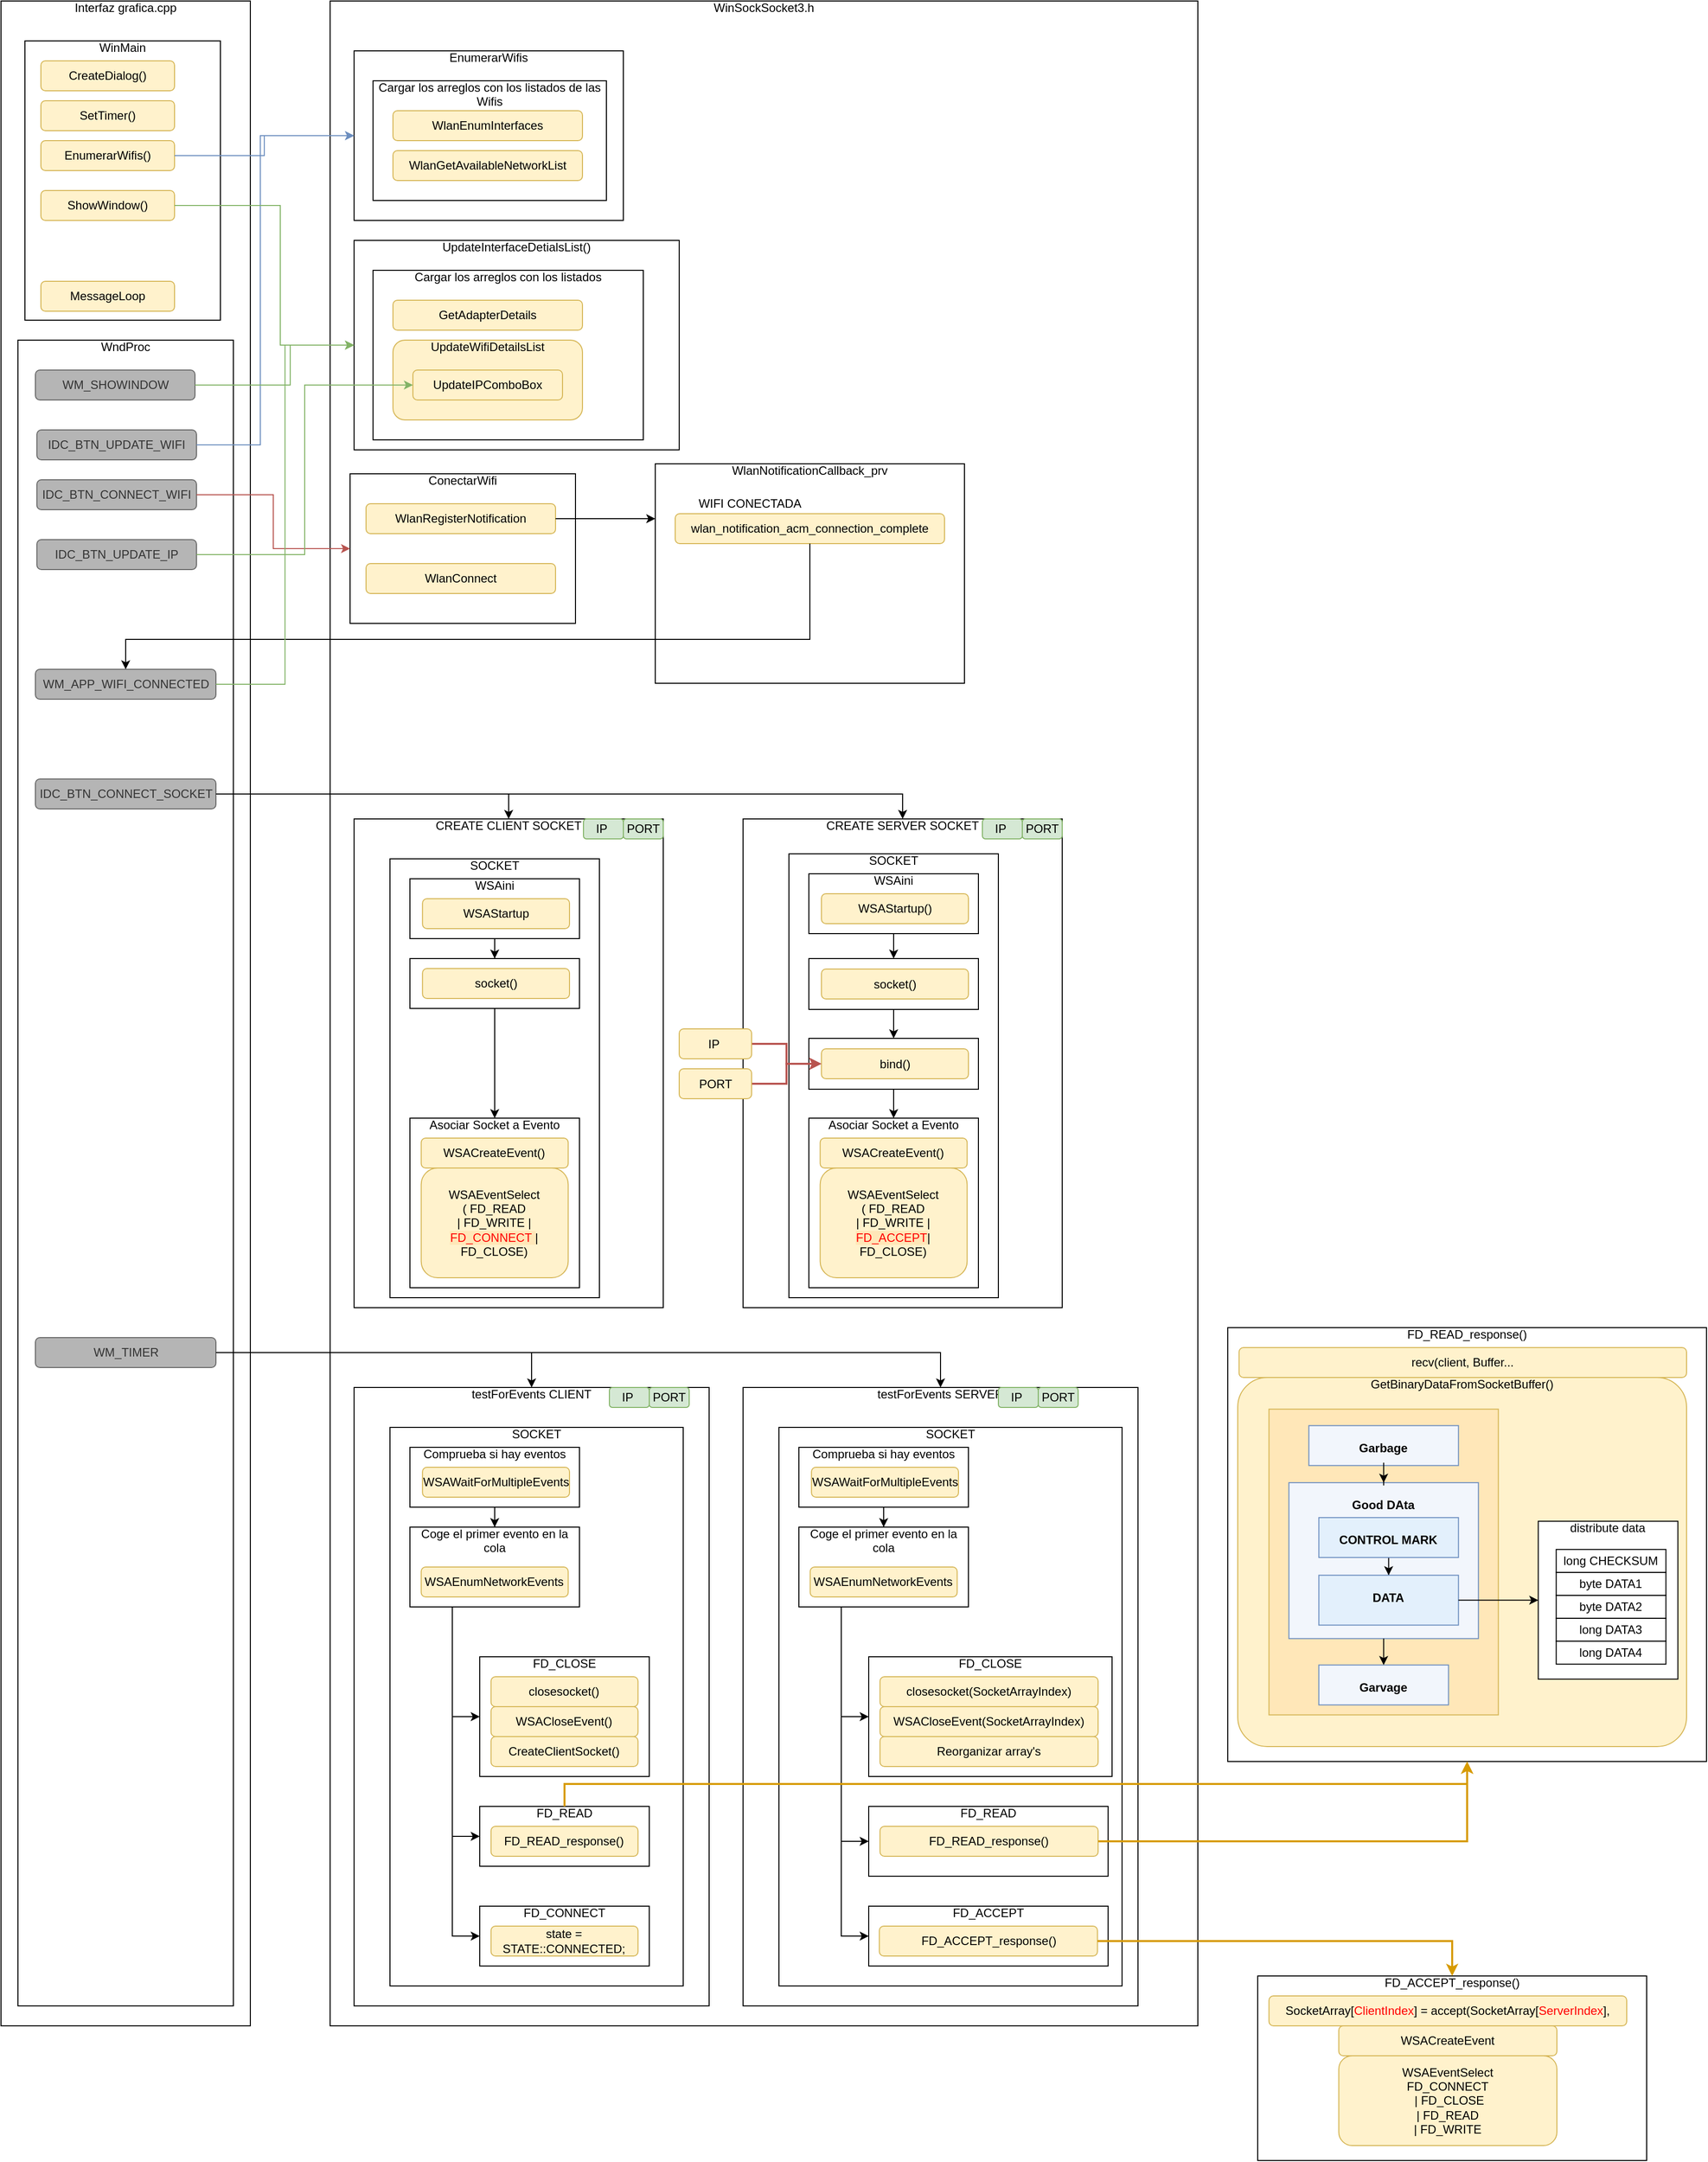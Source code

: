 <mxfile version="13.3.5" type="device"><diagram id="MG1BJSyefCsI2HVR9raL" name="Página-1"><mxGraphModel dx="1303" dy="1941" grid="1" gridSize="10" guides="1" tooltips="1" connect="1" arrows="1" fold="1" page="1" pageScale="1" pageWidth="827" pageHeight="1169" math="0" shadow="0"><root><mxCell id="0"/><mxCell id="1" parent="0"/><mxCell id="RAjkXcr_2hQ-1n9_QUfT-1" value="Interfaz grafica.cpp" style="rounded=0;whiteSpace=wrap;html=1;overflow=fill;container=1;recursiveResize=0;" parent="1" vertex="1"><mxGeometry x="120" y="-880" width="250" height="2030" as="geometry"/></mxCell><mxCell id="74osAGW9F6dDTJ4l0vwK-1" value="WinMain" style="rounded=0;whiteSpace=wrap;html=1;overflow=fill;container=1;recursiveResize=0;" parent="RAjkXcr_2hQ-1n9_QUfT-1" vertex="1"><mxGeometry x="24" y="40" width="196" height="280" as="geometry"/></mxCell><mxCell id="HyTqT5mU5ewTlN3Gk4wq-1" value="CreateDialog()" style="rounded=1;whiteSpace=wrap;html=1;fillColor=#fff2cc;strokeColor=#d6b656;" vertex="1" parent="74osAGW9F6dDTJ4l0vwK-1"><mxGeometry x="16" y="20" width="134" height="30" as="geometry"/></mxCell><mxCell id="HyTqT5mU5ewTlN3Gk4wq-2" value="SetTimer()" style="rounded=1;whiteSpace=wrap;html=1;fillColor=#fff2cc;strokeColor=#d6b656;" vertex="1" parent="74osAGW9F6dDTJ4l0vwK-1"><mxGeometry x="16" y="60" width="134" height="30" as="geometry"/></mxCell><mxCell id="HyTqT5mU5ewTlN3Gk4wq-3" value="EnumerarWifis()" style="rounded=1;whiteSpace=wrap;html=1;fillColor=#fff2cc;strokeColor=#d6b656;" vertex="1" parent="74osAGW9F6dDTJ4l0vwK-1"><mxGeometry x="16" y="100" width="134" height="30" as="geometry"/></mxCell><mxCell id="HyTqT5mU5ewTlN3Gk4wq-12" value="ShowWindow()" style="rounded=1;whiteSpace=wrap;html=1;fillColor=#fff2cc;strokeColor=#d6b656;" vertex="1" parent="74osAGW9F6dDTJ4l0vwK-1"><mxGeometry x="16" y="150" width="134" height="30" as="geometry"/></mxCell><mxCell id="HyTqT5mU5ewTlN3Gk4wq-5" value="MessageLoop" style="rounded=1;whiteSpace=wrap;html=1;fillColor=#fff2cc;strokeColor=#d6b656;" vertex="1" parent="74osAGW9F6dDTJ4l0vwK-1"><mxGeometry x="16" y="241" width="134" height="30" as="geometry"/></mxCell><mxCell id="74osAGW9F6dDTJ4l0vwK-2" value="WndProc" style="rounded=0;whiteSpace=wrap;html=1;overflow=fill;container=1;recursiveResize=0;" parent="RAjkXcr_2hQ-1n9_QUfT-1" vertex="1"><mxGeometry x="17" y="340" width="216" height="1670" as="geometry"/></mxCell><mxCell id="74osAGW9F6dDTJ4l0vwK-6" value="IDC_BTN_UPDATE_WIFI" style="rounded=1;whiteSpace=wrap;html=1;fillColor=#B5B5B5;strokeColor=#666666;fontColor=#333333;" parent="74osAGW9F6dDTJ4l0vwK-2" vertex="1"><mxGeometry x="19" y="90" width="160" height="30" as="geometry"/></mxCell><mxCell id="HyTqT5mU5ewTlN3Gk4wq-19" value="WM_SHOWINDOW" style="rounded=1;whiteSpace=wrap;html=1;fillColor=#B5B5B5;strokeColor=#666666;fontColor=#333333;" vertex="1" parent="74osAGW9F6dDTJ4l0vwK-2"><mxGeometry x="17.5" y="30" width="160" height="30" as="geometry"/></mxCell><mxCell id="74osAGW9F6dDTJ4l0vwK-8" value="IDC_BTN_CONNECT_WIFI" style="rounded=1;whiteSpace=wrap;html=1;fillColor=#B5B5B5;strokeColor=#666666;fontColor=#333333;" parent="74osAGW9F6dDTJ4l0vwK-2" vertex="1"><mxGeometry x="19" y="140" width="160" height="30" as="geometry"/></mxCell><mxCell id="HyTqT5mU5ewTlN3Gk4wq-23" value="IDC_BTN_UPDATE_IP" style="rounded=1;whiteSpace=wrap;html=1;fillColor=#B5B5B5;strokeColor=#666666;fontColor=#333333;" vertex="1" parent="74osAGW9F6dDTJ4l0vwK-2"><mxGeometry x="19" y="200" width="160" height="30" as="geometry"/></mxCell><mxCell id="HyTqT5mU5ewTlN3Gk4wq-8" value="WM_APP_WIFI_CONNECTED" style="rounded=1;whiteSpace=wrap;html=1;fillColor=#B5B5B5;strokeColor=#666666;fontColor=#333333;" vertex="1" parent="74osAGW9F6dDTJ4l0vwK-2"><mxGeometry x="17.5" y="330" width="181" height="30" as="geometry"/></mxCell><mxCell id="HyTqT5mU5ewTlN3Gk4wq-26" value="IDC_BTN_CONNECT_SOCKET" style="rounded=1;whiteSpace=wrap;html=1;fillColor=#B5B5B5;strokeColor=#666666;fontColor=#333333;" vertex="1" parent="74osAGW9F6dDTJ4l0vwK-2"><mxGeometry x="17.5" y="440" width="181" height="30" as="geometry"/></mxCell><mxCell id="HyTqT5mU5ewTlN3Gk4wq-67" value="WM_TIMER" style="rounded=1;whiteSpace=wrap;html=1;fillColor=#B5B5B5;strokeColor=#666666;fontColor=#333333;" vertex="1" parent="74osAGW9F6dDTJ4l0vwK-2"><mxGeometry x="17.5" y="1000" width="181" height="30" as="geometry"/></mxCell><mxCell id="74osAGW9F6dDTJ4l0vwK-3" value="WinSockSocket3.h" style="rounded=0;whiteSpace=wrap;html=1;overflow=fill;container=1;recursiveResize=0;" parent="1" vertex="1"><mxGeometry x="450" y="-880" width="870" height="2030" as="geometry"/></mxCell><mxCell id="74osAGW9F6dDTJ4l0vwK-4" value="EnumerarWifis" style="rounded=0;whiteSpace=wrap;html=1;overflow=fill;container=1;recursiveResize=0;" parent="74osAGW9F6dDTJ4l0vwK-3" vertex="1"><mxGeometry x="24" y="50" width="270" height="170" as="geometry"/></mxCell><mxCell id="74osAGW9F6dDTJ4l0vwK-10" value="Cargar los arreglos con los listados de las Wifis" style="rounded=0;whiteSpace=wrap;html=1;overflow=fill;container=1;recursiveResize=0;" parent="74osAGW9F6dDTJ4l0vwK-4" vertex="1"><mxGeometry x="19" y="30" width="234" height="120" as="geometry"/></mxCell><mxCell id="74osAGW9F6dDTJ4l0vwK-11" value="WlanEnumInterfaces" style="rounded=1;whiteSpace=wrap;html=1;fillColor=#fff2cc;strokeColor=#d6b656;" parent="74osAGW9F6dDTJ4l0vwK-10" vertex="1"><mxGeometry x="20" y="30" width="190" height="30" as="geometry"/></mxCell><mxCell id="74osAGW9F6dDTJ4l0vwK-12" value="WlanGetAvailableNetworkList" style="rounded=1;whiteSpace=wrap;html=1;fillColor=#fff2cc;strokeColor=#d6b656;" parent="74osAGW9F6dDTJ4l0vwK-10" vertex="1"><mxGeometry x="20" y="70" width="190" height="30" as="geometry"/></mxCell><mxCell id="HyTqT5mU5ewTlN3Gk4wq-13" value="UpdateInterfaceDetialsList()" style="rounded=0;whiteSpace=wrap;html=1;overflow=fill;container=1;recursiveResize=0;" vertex="1" parent="74osAGW9F6dDTJ4l0vwK-3"><mxGeometry x="24" y="240" width="326" height="210" as="geometry"/></mxCell><mxCell id="HyTqT5mU5ewTlN3Gk4wq-14" value="Cargar los arreglos con los listados" style="rounded=0;whiteSpace=wrap;html=1;overflow=fill;container=1;recursiveResize=0;" vertex="1" parent="HyTqT5mU5ewTlN3Gk4wq-13"><mxGeometry x="19" y="30" width="271" height="170" as="geometry"/></mxCell><mxCell id="HyTqT5mU5ewTlN3Gk4wq-15" value="GetAdapterDetails" style="rounded=1;whiteSpace=wrap;html=1;fillColor=#fff2cc;strokeColor=#d6b656;" vertex="1" parent="HyTqT5mU5ewTlN3Gk4wq-14"><mxGeometry x="20" y="30" width="190" height="30" as="geometry"/></mxCell><mxCell id="HyTqT5mU5ewTlN3Gk4wq-16" value="UpdateWifiDetailsList" style="rounded=1;whiteSpace=wrap;html=1;fillColor=#fff2cc;strokeColor=#d6b656;overflow=fill;container=1;recursiveResize=0;" vertex="1" parent="HyTqT5mU5ewTlN3Gk4wq-14"><mxGeometry x="20" y="70" width="190" height="80" as="geometry"/></mxCell><mxCell id="HyTqT5mU5ewTlN3Gk4wq-21" value="UpdateIPComboBox" style="rounded=1;whiteSpace=wrap;html=1;fillColor=#fff2cc;strokeColor=#d6b656;" vertex="1" parent="HyTqT5mU5ewTlN3Gk4wq-16"><mxGeometry x="20" y="30" width="150" height="30" as="geometry"/></mxCell><mxCell id="74osAGW9F6dDTJ4l0vwK-5" value="ConectarWifi" style="rounded=0;whiteSpace=wrap;html=1;overflow=fill;container=1;recursiveResize=0;" parent="74osAGW9F6dDTJ4l0vwK-3" vertex="1"><mxGeometry x="20" y="474" width="226" height="150" as="geometry"/></mxCell><mxCell id="74osAGW9F6dDTJ4l0vwK-14" value="WlanRegisterNotification" style="rounded=1;whiteSpace=wrap;html=1;fillColor=#fff2cc;strokeColor=#d6b656;" parent="74osAGW9F6dDTJ4l0vwK-5" vertex="1"><mxGeometry x="16" y="30" width="190" height="30" as="geometry"/></mxCell><mxCell id="74osAGW9F6dDTJ4l0vwK-15" value="WlanConnect" style="rounded=1;whiteSpace=wrap;html=1;fillColor=#fff2cc;strokeColor=#d6b656;" parent="74osAGW9F6dDTJ4l0vwK-5" vertex="1"><mxGeometry x="16" y="90" width="190" height="30" as="geometry"/></mxCell><mxCell id="74osAGW9F6dDTJ4l0vwK-16" value="WlanNotificationCallback_prv" style="rounded=0;whiteSpace=wrap;html=1;overflow=fill;container=1;recursiveResize=0;" parent="74osAGW9F6dDTJ4l0vwK-3" vertex="1"><mxGeometry x="326" y="464" width="310" height="220" as="geometry"/></mxCell><mxCell id="74osAGW9F6dDTJ4l0vwK-17" value="wlan_notification_acm_connection_complete" style="rounded=1;whiteSpace=wrap;html=1;fillColor=#fff2cc;strokeColor=#d6b656;" parent="74osAGW9F6dDTJ4l0vwK-16" vertex="1"><mxGeometry x="20" y="50" width="270" height="30" as="geometry"/></mxCell><mxCell id="74osAGW9F6dDTJ4l0vwK-21" value="WIFI CONECTADA" style="text;html=1;strokeColor=none;fillColor=none;align=center;verticalAlign=middle;whiteSpace=wrap;rounded=0;" parent="74osAGW9F6dDTJ4l0vwK-16" vertex="1"><mxGeometry x="20" y="30" width="150" height="20" as="geometry"/></mxCell><mxCell id="HyTqT5mU5ewTlN3Gk4wq-27" value="CREATE CLIENT SOCKET" style="rounded=0;whiteSpace=wrap;html=1;overflow=fill;container=1;recursiveResize=0;" vertex="1" parent="74osAGW9F6dDTJ4l0vwK-3"><mxGeometry x="24" y="820" width="310" height="490" as="geometry"/></mxCell><mxCell id="HyTqT5mU5ewTlN3Gk4wq-35" value="IP&amp;nbsp;" style="rounded=1;whiteSpace=wrap;html=1;overflow=visible;container=1;fillColor=#d5e8d4;strokeColor=#82b366;recursiveResize=0;collapsible=0;" vertex="1" parent="HyTqT5mU5ewTlN3Gk4wq-27"><mxGeometry x="230" width="40" height="20" as="geometry"/></mxCell><mxCell id="HyTqT5mU5ewTlN3Gk4wq-36" value="PORT" style="rounded=1;whiteSpace=wrap;html=1;overflow=visible;container=1;fillColor=#d5e8d4;strokeColor=#82b366;recursiveResize=0;collapsible=0;" vertex="1" parent="HyTqT5mU5ewTlN3Gk4wq-27"><mxGeometry x="270" width="40" height="20" as="geometry"/></mxCell><mxCell id="74osAGW9F6dDTJ4l0vwK-22" value="SOCKET" style="rounded=0;whiteSpace=wrap;html=1;overflow=fill;container=1;recursiveResize=0;" parent="HyTqT5mU5ewTlN3Gk4wq-27" vertex="1"><mxGeometry x="36" y="40" width="210" height="440" as="geometry"/></mxCell><mxCell id="wI2_Be6yrRWxgYc0sGZv-7" value="" style="edgeStyle=orthogonalEdgeStyle;rounded=0;orthogonalLoop=1;jettySize=auto;html=1;" parent="74osAGW9F6dDTJ4l0vwK-22" source="wI2_Be6yrRWxgYc0sGZv-1" target="wI2_Be6yrRWxgYc0sGZv-10" edge="1"><mxGeometry relative="1" as="geometry"><mxPoint x="105.059" y="100" as="targetPoint"/></mxGeometry></mxCell><mxCell id="wI2_Be6yrRWxgYc0sGZv-1" value="WSAini" style="rounded=0;whiteSpace=wrap;html=1;overflow=fill;container=1;recursiveResize=0;collapsible=0;" parent="74osAGW9F6dDTJ4l0vwK-22" vertex="1"><mxGeometry x="20" y="20" width="170" height="60" as="geometry"/></mxCell><mxCell id="wI2_Be6yrRWxgYc0sGZv-2" value="WSAStartup" style="rounded=1;whiteSpace=wrap;html=1;overflow=visible;container=1;fillColor=#fff2cc;strokeColor=#d6b656;recursiveResize=0;collapsible=0;" parent="wI2_Be6yrRWxgYc0sGZv-1" vertex="1"><mxGeometry x="12.61" y="20" width="147.39" height="30" as="geometry"/></mxCell><mxCell id="HyTqT5mU5ewTlN3Gk4wq-45" value="" style="edgeStyle=orthogonalEdgeStyle;rounded=0;orthogonalLoop=1;jettySize=auto;html=1;" edge="1" parent="74osAGW9F6dDTJ4l0vwK-22" source="wI2_Be6yrRWxgYc0sGZv-10" target="HyTqT5mU5ewTlN3Gk4wq-43"><mxGeometry relative="1" as="geometry"/></mxCell><mxCell id="wI2_Be6yrRWxgYc0sGZv-10" value="" style="rounded=0;whiteSpace=wrap;html=1;overflow=fill;container=1;recursiveResize=0;collapsible=0;" parent="74osAGW9F6dDTJ4l0vwK-22" vertex="1"><mxGeometry x="20" y="100" width="170" height="50" as="geometry"/></mxCell><mxCell id="wI2_Be6yrRWxgYc0sGZv-11" value="socket()" style="rounded=1;whiteSpace=wrap;html=1;overflow=visible;container=1;fillColor=#fff2cc;strokeColor=#d6b656;recursiveResize=0;collapsible=0;" parent="wI2_Be6yrRWxgYc0sGZv-10" vertex="1"><mxGeometry x="12.61" y="10" width="147.39" height="30" as="geometry"/></mxCell><mxCell id="HyTqT5mU5ewTlN3Gk4wq-43" value="Asociar Socket a Evento" style="rounded=0;whiteSpace=wrap;html=1;overflow=fill;container=1;recursiveResize=0;" vertex="1" parent="74osAGW9F6dDTJ4l0vwK-22"><mxGeometry x="20" y="260" width="170" height="170" as="geometry"/></mxCell><mxCell id="HyTqT5mU5ewTlN3Gk4wq-44" value="WSACreateEvent()" style="rounded=1;whiteSpace=wrap;html=1;overflow=visible;container=1;fillColor=#fff2cc;strokeColor=#d6b656;recursiveResize=0;" vertex="1" parent="HyTqT5mU5ewTlN3Gk4wq-43"><mxGeometry x="11.31" y="20" width="147.39" height="30" as="geometry"/></mxCell><mxCell id="HyTqT5mU5ewTlN3Gk4wq-46" value="WSAEventSelect (&amp;nbsp;FD_READ &lt;br&gt;| FD_WRITE | &lt;span style=&quot;background-color: rgb(255 , 231 , 184)&quot;&gt;&lt;font color=&quot;#ff0000&quot;&gt;FD_CONNECT &lt;/font&gt;&lt;/span&gt;| FD_CLOSE)" style="rounded=1;whiteSpace=wrap;html=1;overflow=visible;container=1;fillColor=#fff2cc;strokeColor=#d6b656;recursiveResize=0;" vertex="1" parent="HyTqT5mU5ewTlN3Gk4wq-43"><mxGeometry x="11.31" y="50" width="147.39" height="110" as="geometry"/></mxCell><mxCell id="HyTqT5mU5ewTlN3Gk4wq-68" value="testForEvents CLIENT" style="rounded=0;whiteSpace=wrap;html=1;overflow=fill;container=1;recursiveResize=0;" vertex="1" parent="74osAGW9F6dDTJ4l0vwK-3"><mxGeometry x="24" y="1390" width="356" height="620" as="geometry"/></mxCell><mxCell id="HyTqT5mU5ewTlN3Gk4wq-69" value="IP&amp;nbsp;" style="rounded=1;whiteSpace=wrap;html=1;overflow=visible;container=1;fillColor=#d5e8d4;strokeColor=#82b366;recursiveResize=0;collapsible=0;" vertex="1" parent="HyTqT5mU5ewTlN3Gk4wq-68"><mxGeometry x="256" width="40" height="20" as="geometry"/></mxCell><mxCell id="HyTqT5mU5ewTlN3Gk4wq-70" value="PORT" style="rounded=1;whiteSpace=wrap;html=1;overflow=visible;container=1;fillColor=#d5e8d4;strokeColor=#82b366;recursiveResize=0;collapsible=0;" vertex="1" parent="HyTqT5mU5ewTlN3Gk4wq-68"><mxGeometry x="296" width="40" height="20" as="geometry"/></mxCell><mxCell id="HyTqT5mU5ewTlN3Gk4wq-71" value="SOCKET" style="rounded=0;whiteSpace=wrap;html=1;overflow=fill;container=1;recursiveResize=0;" vertex="1" parent="HyTqT5mU5ewTlN3Gk4wq-68"><mxGeometry x="36" y="40" width="294" height="560" as="geometry"/></mxCell><mxCell id="HyTqT5mU5ewTlN3Gk4wq-72" value="" style="edgeStyle=orthogonalEdgeStyle;rounded=0;orthogonalLoop=1;jettySize=auto;html=1;" edge="1" parent="HyTqT5mU5ewTlN3Gk4wq-71" source="HyTqT5mU5ewTlN3Gk4wq-73" target="HyTqT5mU5ewTlN3Gk4wq-76"><mxGeometry relative="1" as="geometry"><mxPoint x="105.059" y="100" as="targetPoint"/></mxGeometry></mxCell><mxCell id="HyTqT5mU5ewTlN3Gk4wq-73" value="Comprueba si hay eventos" style="rounded=0;whiteSpace=wrap;html=1;overflow=fill;container=1;recursiveResize=0;collapsible=0;" vertex="1" parent="HyTqT5mU5ewTlN3Gk4wq-71"><mxGeometry x="20" y="20" width="170" height="60" as="geometry"/></mxCell><mxCell id="HyTqT5mU5ewTlN3Gk4wq-74" value="WSAWaitForMultipleEvents" style="rounded=1;whiteSpace=wrap;html=1;overflow=visible;container=1;fillColor=#fff2cc;strokeColor=#d6b656;recursiveResize=0;collapsible=0;" vertex="1" parent="HyTqT5mU5ewTlN3Gk4wq-73"><mxGeometry x="12.61" y="20" width="147.39" height="30" as="geometry"/></mxCell><mxCell id="HyTqT5mU5ewTlN3Gk4wq-86" style="edgeStyle=orthogonalEdgeStyle;rounded=0;orthogonalLoop=1;jettySize=auto;html=1;entryX=0;entryY=0.5;entryDx=0;entryDy=0;strokeWidth=1;exitX=0.25;exitY=1;exitDx=0;exitDy=0;" edge="1" parent="HyTqT5mU5ewTlN3Gk4wq-71" source="HyTqT5mU5ewTlN3Gk4wq-76" target="HyTqT5mU5ewTlN3Gk4wq-82"><mxGeometry relative="1" as="geometry"/></mxCell><mxCell id="HyTqT5mU5ewTlN3Gk4wq-90" style="edgeStyle=orthogonalEdgeStyle;rounded=0;orthogonalLoop=1;jettySize=auto;html=1;entryX=0;entryY=0.5;entryDx=0;entryDy=0;strokeWidth=1;exitX=0.25;exitY=1;exitDx=0;exitDy=0;" edge="1" parent="HyTqT5mU5ewTlN3Gk4wq-71" source="HyTqT5mU5ewTlN3Gk4wq-76" target="HyTqT5mU5ewTlN3Gk4wq-88"><mxGeometry relative="1" as="geometry"/></mxCell><mxCell id="HyTqT5mU5ewTlN3Gk4wq-76" value="Coge el primer evento en la cola" style="rounded=0;whiteSpace=wrap;html=1;overflow=fill;container=1;recursiveResize=0;collapsible=0;" vertex="1" parent="HyTqT5mU5ewTlN3Gk4wq-71"><mxGeometry x="20" y="100" width="170" height="80" as="geometry"/></mxCell><mxCell id="HyTqT5mU5ewTlN3Gk4wq-77" value="WSAEnumNetworkEvents" style="rounded=1;whiteSpace=wrap;html=1;overflow=visible;container=1;fillColor=#fff2cc;strokeColor=#d6b656;recursiveResize=0;collapsible=0;" vertex="1" parent="HyTqT5mU5ewTlN3Gk4wq-76"><mxGeometry x="11.31" y="40" width="147.39" height="30" as="geometry"/></mxCell><mxCell id="HyTqT5mU5ewTlN3Gk4wq-82" value="FD_READ" style="rounded=0;whiteSpace=wrap;html=1;overflow=fill;container=1;recursiveResize=0;collapsible=0;" vertex="1" parent="HyTqT5mU5ewTlN3Gk4wq-71"><mxGeometry x="90" y="380" width="170" height="60" as="geometry"/></mxCell><mxCell id="HyTqT5mU5ewTlN3Gk4wq-83" value="FD_READ_response()" style="rounded=1;whiteSpace=wrap;html=1;overflow=visible;container=1;fillColor=#fff2cc;strokeColor=#d6b656;recursiveResize=0;collapsible=0;" vertex="1" parent="HyTqT5mU5ewTlN3Gk4wq-82"><mxGeometry x="11.31" y="20" width="147.39" height="30" as="geometry"/></mxCell><mxCell id="HyTqT5mU5ewTlN3Gk4wq-88" value="FD_CONNECT" style="rounded=0;whiteSpace=wrap;html=1;overflow=fill;container=1;recursiveResize=0;collapsible=0;" vertex="1" parent="HyTqT5mU5ewTlN3Gk4wq-71"><mxGeometry x="90" y="480" width="170" height="60" as="geometry"/></mxCell><mxCell id="HyTqT5mU5ewTlN3Gk4wq-89" value="state = STATE::CONNECTED;" style="rounded=1;whiteSpace=wrap;html=1;overflow=visible;container=1;fillColor=#fff2cc;strokeColor=#d6b656;recursiveResize=0;collapsible=0;" vertex="1" parent="HyTqT5mU5ewTlN3Gk4wq-88"><mxGeometry x="11.31" y="20" width="147.39" height="30" as="geometry"/></mxCell><mxCell id="HyTqT5mU5ewTlN3Gk4wq-78" value="FD_CLOSE" style="rounded=0;whiteSpace=wrap;html=1;overflow=fill;container=1;recursiveResize=0;collapsible=0;" vertex="1" parent="HyTqT5mU5ewTlN3Gk4wq-68"><mxGeometry x="126" y="270" width="170" height="120" as="geometry"/></mxCell><mxCell id="HyTqT5mU5ewTlN3Gk4wq-79" value="closesocket()" style="rounded=1;whiteSpace=wrap;html=1;overflow=visible;container=1;fillColor=#fff2cc;strokeColor=#d6b656;recursiveResize=0;collapsible=0;" vertex="1" parent="HyTqT5mU5ewTlN3Gk4wq-78"><mxGeometry x="11.31" y="20" width="147.39" height="30" as="geometry"/></mxCell><mxCell id="HyTqT5mU5ewTlN3Gk4wq-81" value="WSACloseEvent()" style="rounded=1;whiteSpace=wrap;html=1;overflow=visible;container=1;fillColor=#fff2cc;strokeColor=#d6b656;recursiveResize=0;collapsible=0;" vertex="1" parent="HyTqT5mU5ewTlN3Gk4wq-78"><mxGeometry x="11.31" y="50" width="147.39" height="30" as="geometry"/></mxCell><mxCell id="HyTqT5mU5ewTlN3Gk4wq-80" value="CreateClientSocket()" style="rounded=1;whiteSpace=wrap;html=1;overflow=visible;container=1;fillColor=#fff2cc;strokeColor=#d6b656;recursiveResize=0;collapsible=0;" vertex="1" parent="HyTqT5mU5ewTlN3Gk4wq-78"><mxGeometry x="11.31" y="80" width="147.39" height="30" as="geometry"/></mxCell><mxCell id="HyTqT5mU5ewTlN3Gk4wq-75" value="" style="edgeStyle=orthogonalEdgeStyle;rounded=0;orthogonalLoop=1;jettySize=auto;html=1;exitX=0.25;exitY=1;exitDx=0;exitDy=0;entryX=0;entryY=0.5;entryDx=0;entryDy=0;" edge="1" parent="HyTqT5mU5ewTlN3Gk4wq-68" source="HyTqT5mU5ewTlN3Gk4wq-76" target="HyTqT5mU5ewTlN3Gk4wq-78"><mxGeometry relative="1" as="geometry"/></mxCell><mxCell id="HyTqT5mU5ewTlN3Gk4wq-91" value="testForEvents SERVER" style="rounded=0;whiteSpace=wrap;html=1;overflow=fill;container=1;recursiveResize=0;" vertex="1" parent="74osAGW9F6dDTJ4l0vwK-3"><mxGeometry x="414" y="1390" width="396" height="620" as="geometry"/></mxCell><mxCell id="HyTqT5mU5ewTlN3Gk4wq-92" value="IP&amp;nbsp;" style="rounded=1;whiteSpace=wrap;html=1;overflow=visible;container=1;fillColor=#d5e8d4;strokeColor=#82b366;recursiveResize=0;collapsible=0;" vertex="1" parent="HyTqT5mU5ewTlN3Gk4wq-91"><mxGeometry x="256" width="40" height="20" as="geometry"/></mxCell><mxCell id="HyTqT5mU5ewTlN3Gk4wq-93" value="PORT" style="rounded=1;whiteSpace=wrap;html=1;overflow=visible;container=1;fillColor=#d5e8d4;strokeColor=#82b366;recursiveResize=0;collapsible=0;" vertex="1" parent="HyTqT5mU5ewTlN3Gk4wq-91"><mxGeometry x="296" width="40" height="20" as="geometry"/></mxCell><mxCell id="HyTqT5mU5ewTlN3Gk4wq-94" value="SOCKET" style="rounded=0;whiteSpace=wrap;html=1;overflow=fill;container=1;recursiveResize=0;" vertex="1" parent="HyTqT5mU5ewTlN3Gk4wq-91"><mxGeometry x="36" y="40" width="344" height="560" as="geometry"/></mxCell><mxCell id="HyTqT5mU5ewTlN3Gk4wq-95" value="" style="edgeStyle=orthogonalEdgeStyle;rounded=0;orthogonalLoop=1;jettySize=auto;html=1;" edge="1" parent="HyTqT5mU5ewTlN3Gk4wq-94" source="HyTqT5mU5ewTlN3Gk4wq-96" target="HyTqT5mU5ewTlN3Gk4wq-100"><mxGeometry relative="1" as="geometry"><mxPoint x="105.059" y="100" as="targetPoint"/></mxGeometry></mxCell><mxCell id="HyTqT5mU5ewTlN3Gk4wq-96" value="Comprueba si hay eventos" style="rounded=0;whiteSpace=wrap;html=1;overflow=fill;container=1;recursiveResize=0;collapsible=0;" vertex="1" parent="HyTqT5mU5ewTlN3Gk4wq-94"><mxGeometry x="20" y="20" width="170" height="60" as="geometry"/></mxCell><mxCell id="HyTqT5mU5ewTlN3Gk4wq-97" value="WSAWaitForMultipleEvents" style="rounded=1;whiteSpace=wrap;html=1;overflow=visible;container=1;fillColor=#fff2cc;strokeColor=#d6b656;recursiveResize=0;collapsible=0;" vertex="1" parent="HyTqT5mU5ewTlN3Gk4wq-96"><mxGeometry x="12.61" y="20" width="147.39" height="30" as="geometry"/></mxCell><mxCell id="HyTqT5mU5ewTlN3Gk4wq-98" style="edgeStyle=orthogonalEdgeStyle;rounded=0;orthogonalLoop=1;jettySize=auto;html=1;entryX=0;entryY=0.5;entryDx=0;entryDy=0;strokeWidth=1;exitX=0.25;exitY=1;exitDx=0;exitDy=0;" edge="1" parent="HyTqT5mU5ewTlN3Gk4wq-94" source="HyTqT5mU5ewTlN3Gk4wq-100" target="HyTqT5mU5ewTlN3Gk4wq-102"><mxGeometry relative="1" as="geometry"/></mxCell><mxCell id="HyTqT5mU5ewTlN3Gk4wq-99" style="edgeStyle=orthogonalEdgeStyle;rounded=0;orthogonalLoop=1;jettySize=auto;html=1;entryX=0;entryY=0.5;entryDx=0;entryDy=0;strokeWidth=1;exitX=0.25;exitY=1;exitDx=0;exitDy=0;" edge="1" parent="HyTqT5mU5ewTlN3Gk4wq-94" source="HyTqT5mU5ewTlN3Gk4wq-100" target="HyTqT5mU5ewTlN3Gk4wq-104"><mxGeometry relative="1" as="geometry"/></mxCell><mxCell id="HyTqT5mU5ewTlN3Gk4wq-100" value="Coge el primer evento en la cola" style="rounded=0;whiteSpace=wrap;html=1;overflow=fill;container=1;recursiveResize=0;collapsible=0;" vertex="1" parent="HyTqT5mU5ewTlN3Gk4wq-94"><mxGeometry x="20" y="100" width="170" height="80" as="geometry"/></mxCell><mxCell id="HyTqT5mU5ewTlN3Gk4wq-101" value="WSAEnumNetworkEvents" style="rounded=1;whiteSpace=wrap;html=1;overflow=visible;container=1;fillColor=#fff2cc;strokeColor=#d6b656;recursiveResize=0;collapsible=0;" vertex="1" parent="HyTqT5mU5ewTlN3Gk4wq-100"><mxGeometry x="11.31" y="40" width="147.39" height="30" as="geometry"/></mxCell><mxCell id="HyTqT5mU5ewTlN3Gk4wq-102" value="FD_READ" style="rounded=0;whiteSpace=wrap;html=1;overflow=fill;container=1;recursiveResize=0;collapsible=0;" vertex="1" parent="HyTqT5mU5ewTlN3Gk4wq-94"><mxGeometry x="90" y="380" width="240" height="70" as="geometry"/></mxCell><mxCell id="HyTqT5mU5ewTlN3Gk4wq-103" value="FD_READ_response()" style="rounded=1;whiteSpace=wrap;html=1;overflow=visible;container=1;fillColor=#fff2cc;strokeColor=#d6b656;recursiveResize=0;collapsible=0;" vertex="1" parent="HyTqT5mU5ewTlN3Gk4wq-102"><mxGeometry x="11.31" y="20" width="218.69" height="30" as="geometry"/></mxCell><mxCell id="HyTqT5mU5ewTlN3Gk4wq-104" value="FD_ACCEPT" style="rounded=0;whiteSpace=wrap;html=1;overflow=fill;container=1;recursiveResize=0;collapsible=0;" vertex="1" parent="HyTqT5mU5ewTlN3Gk4wq-94"><mxGeometry x="90" y="480" width="240" height="60" as="geometry"/></mxCell><mxCell id="HyTqT5mU5ewTlN3Gk4wq-113" value="FD_ACCEPT_response()" style="rounded=1;whiteSpace=wrap;html=1;overflow=visible;container=1;fillColor=#fff2cc;strokeColor=#d6b656;recursiveResize=0;collapsible=0;" vertex="1" parent="HyTqT5mU5ewTlN3Gk4wq-104"><mxGeometry x="10.66" y="20" width="218.69" height="30" as="geometry"/></mxCell><mxCell id="HyTqT5mU5ewTlN3Gk4wq-106" value="FD_CLOSE" style="rounded=0;whiteSpace=wrap;html=1;overflow=fill;container=1;recursiveResize=0;collapsible=0;" vertex="1" parent="HyTqT5mU5ewTlN3Gk4wq-91"><mxGeometry x="126" y="270" width="244" height="120" as="geometry"/></mxCell><mxCell id="HyTqT5mU5ewTlN3Gk4wq-107" value="closesocket(SocketArrayIndex)" style="rounded=1;whiteSpace=wrap;html=1;overflow=visible;container=1;fillColor=#fff2cc;strokeColor=#d6b656;recursiveResize=0;collapsible=0;" vertex="1" parent="HyTqT5mU5ewTlN3Gk4wq-106"><mxGeometry x="11.31" y="20" width="218.69" height="30" as="geometry"/></mxCell><mxCell id="HyTqT5mU5ewTlN3Gk4wq-108" value="WSACloseEvent(SocketArrayIndex)" style="rounded=1;whiteSpace=wrap;html=1;overflow=visible;container=1;fillColor=#fff2cc;strokeColor=#d6b656;recursiveResize=0;collapsible=0;" vertex="1" parent="HyTqT5mU5ewTlN3Gk4wq-106"><mxGeometry x="11.31" y="50" width="218.69" height="30" as="geometry"/></mxCell><mxCell id="HyTqT5mU5ewTlN3Gk4wq-109" value="Reorganizar array's" style="rounded=1;whiteSpace=wrap;html=1;overflow=visible;container=1;fillColor=#fff2cc;strokeColor=#d6b656;recursiveResize=0;collapsible=0;" vertex="1" parent="HyTqT5mU5ewTlN3Gk4wq-106"><mxGeometry x="11.31" y="80" width="218.69" height="30" as="geometry"/></mxCell><mxCell id="HyTqT5mU5ewTlN3Gk4wq-110" value="" style="edgeStyle=orthogonalEdgeStyle;rounded=0;orthogonalLoop=1;jettySize=auto;html=1;exitX=0.25;exitY=1;exitDx=0;exitDy=0;entryX=0;entryY=0.5;entryDx=0;entryDy=0;" edge="1" parent="HyTqT5mU5ewTlN3Gk4wq-91" source="HyTqT5mU5ewTlN3Gk4wq-100" target="HyTqT5mU5ewTlN3Gk4wq-106"><mxGeometry relative="1" as="geometry"/></mxCell><mxCell id="HyTqT5mU5ewTlN3Gk4wq-30" value="CREATE SERVER SOCKET" style="rounded=0;whiteSpace=wrap;html=1;overflow=fill;container=1;recursiveResize=0;" vertex="1" parent="74osAGW9F6dDTJ4l0vwK-3"><mxGeometry x="414" y="820" width="320" height="490" as="geometry"/></mxCell><mxCell id="HyTqT5mU5ewTlN3Gk4wq-37" value="IP&amp;nbsp;" style="rounded=1;whiteSpace=wrap;html=1;overflow=visible;container=1;fillColor=#d5e8d4;strokeColor=#82b366;recursiveResize=0;expand=1;collapsible=0;" vertex="1" parent="HyTqT5mU5ewTlN3Gk4wq-30"><mxGeometry x="240" width="40" height="20" as="geometry"/></mxCell><mxCell id="HyTqT5mU5ewTlN3Gk4wq-38" value="PORT" style="rounded=1;whiteSpace=wrap;html=1;overflow=visible;container=1;fillColor=#d5e8d4;strokeColor=#82b366;recursiveResize=0;expand=1;collapsible=0;" vertex="1" parent="HyTqT5mU5ewTlN3Gk4wq-30"><mxGeometry x="280" width="40" height="20" as="geometry"/></mxCell><mxCell id="HyTqT5mU5ewTlN3Gk4wq-47" value="SOCKET" style="rounded=0;whiteSpace=wrap;html=1;overflow=fill;container=1;recursiveResize=0;" vertex="1" parent="HyTqT5mU5ewTlN3Gk4wq-30"><mxGeometry x="46" y="35" width="210" height="445" as="geometry"/></mxCell><mxCell id="HyTqT5mU5ewTlN3Gk4wq-48" value="" style="edgeStyle=orthogonalEdgeStyle;rounded=0;orthogonalLoop=1;jettySize=auto;html=1;" edge="1" parent="HyTqT5mU5ewTlN3Gk4wq-47" source="HyTqT5mU5ewTlN3Gk4wq-49" target="HyTqT5mU5ewTlN3Gk4wq-55"><mxGeometry relative="1" as="geometry"><mxPoint x="105.059" y="100.0" as="targetPoint"/></mxGeometry></mxCell><mxCell id="HyTqT5mU5ewTlN3Gk4wq-49" value="WSAini" style="rounded=0;whiteSpace=wrap;html=1;overflow=fill;container=1;recursiveResize=0;" vertex="1" parent="HyTqT5mU5ewTlN3Gk4wq-47"><mxGeometry x="20" y="20" width="170" height="60" as="geometry"/></mxCell><mxCell id="HyTqT5mU5ewTlN3Gk4wq-50" value="WSAStartup()" style="rounded=1;whiteSpace=wrap;html=1;overflow=visible;container=1;fillColor=#fff2cc;strokeColor=#d6b656;recursiveResize=0;" vertex="1" parent="HyTqT5mU5ewTlN3Gk4wq-49"><mxGeometry x="12.61" y="20" width="147.39" height="30" as="geometry"/></mxCell><mxCell id="HyTqT5mU5ewTlN3Gk4wq-54" value="" style="edgeStyle=orthogonalEdgeStyle;rounded=0;orthogonalLoop=1;jettySize=auto;html=1;" edge="1" parent="HyTqT5mU5ewTlN3Gk4wq-47" source="HyTqT5mU5ewTlN3Gk4wq-60" target="HyTqT5mU5ewTlN3Gk4wq-57"><mxGeometry relative="1" as="geometry"/></mxCell><mxCell id="HyTqT5mU5ewTlN3Gk4wq-55" value="" style="rounded=0;whiteSpace=wrap;html=1;overflow=fill;container=1;recursiveResize=0;" vertex="1" parent="HyTqT5mU5ewTlN3Gk4wq-47"><mxGeometry x="20" y="105" width="170" height="51" as="geometry"/></mxCell><mxCell id="HyTqT5mU5ewTlN3Gk4wq-56" value="socket()" style="rounded=1;whiteSpace=wrap;html=1;overflow=visible;container=1;fillColor=#fff2cc;strokeColor=#d6b656;recursiveResize=0;" vertex="1" parent="HyTqT5mU5ewTlN3Gk4wq-55"><mxGeometry x="12.61" y="10.5" width="147.39" height="30" as="geometry"/></mxCell><mxCell id="HyTqT5mU5ewTlN3Gk4wq-57" value="Asociar Socket a Evento" style="rounded=0;whiteSpace=wrap;html=1;overflow=fill;container=1;recursiveResize=0;" vertex="1" parent="HyTqT5mU5ewTlN3Gk4wq-47"><mxGeometry x="20" y="265" width="170" height="170" as="geometry"/></mxCell><mxCell id="HyTqT5mU5ewTlN3Gk4wq-58" value="WSACreateEvent()" style="rounded=1;whiteSpace=wrap;html=1;overflow=visible;container=1;fillColor=#fff2cc;strokeColor=#d6b656;recursiveResize=0;" vertex="1" parent="HyTqT5mU5ewTlN3Gk4wq-57"><mxGeometry x="11.31" y="20" width="147.39" height="30" as="geometry"/></mxCell><mxCell id="HyTqT5mU5ewTlN3Gk4wq-59" value="WSAEventSelect (&amp;nbsp;FD_READ &lt;br&gt;| FD_WRITE | &lt;span style=&quot;background-color: rgb(255 , 231 , 184)&quot;&gt;&lt;font color=&quot;#ff0000&quot;&gt;FD_ACCEPT&lt;/font&gt;&lt;/span&gt;| FD_CLOSE)" style="rounded=1;whiteSpace=wrap;html=1;overflow=visible;container=1;fillColor=#fff2cc;strokeColor=#d6b656;recursiveResize=0;" vertex="1" parent="HyTqT5mU5ewTlN3Gk4wq-57"><mxGeometry x="11.31" y="50" width="147.39" height="110" as="geometry"/></mxCell><mxCell id="HyTqT5mU5ewTlN3Gk4wq-60" value="" style="rounded=0;whiteSpace=wrap;html=1;overflow=fill;container=1;recursiveResize=0;" vertex="1" parent="HyTqT5mU5ewTlN3Gk4wq-47"><mxGeometry x="20" y="185" width="170" height="51" as="geometry"/></mxCell><mxCell id="HyTqT5mU5ewTlN3Gk4wq-61" value="bind()" style="rounded=1;whiteSpace=wrap;html=1;overflow=visible;container=1;fillColor=#fff2cc;strokeColor=#d6b656;recursiveResize=0;" vertex="1" parent="HyTqT5mU5ewTlN3Gk4wq-60"><mxGeometry x="12.61" y="10.5" width="147.39" height="30" as="geometry"/></mxCell><mxCell id="HyTqT5mU5ewTlN3Gk4wq-62" value="" style="edgeStyle=orthogonalEdgeStyle;rounded=0;orthogonalLoop=1;jettySize=auto;html=1;" edge="1" parent="HyTqT5mU5ewTlN3Gk4wq-47" source="HyTqT5mU5ewTlN3Gk4wq-55" target="HyTqT5mU5ewTlN3Gk4wq-60"><mxGeometry relative="1" as="geometry"><mxPoint x="1015" y="131.0" as="sourcePoint"/><mxPoint x="1015" y="285" as="targetPoint"/></mxGeometry></mxCell><mxCell id="74osAGW9F6dDTJ4l0vwK-20" style="edgeStyle=orthogonalEdgeStyle;rounded=0;orthogonalLoop=1;jettySize=auto;html=1;entryX=0;entryY=0.25;entryDx=0;entryDy=0;" parent="74osAGW9F6dDTJ4l0vwK-3" source="74osAGW9F6dDTJ4l0vwK-14" target="74osAGW9F6dDTJ4l0vwK-16" edge="1"><mxGeometry relative="1" as="geometry"/></mxCell><mxCell id="HyTqT5mU5ewTlN3Gk4wq-63" style="edgeStyle=orthogonalEdgeStyle;rounded=0;orthogonalLoop=1;jettySize=auto;html=1;fillColor=#f8cecc;strokeColor=#b85450;strokeWidth=2;" edge="1" parent="74osAGW9F6dDTJ4l0vwK-3" source="wI2_Be6yrRWxgYc0sGZv-8" target="HyTqT5mU5ewTlN3Gk4wq-61"><mxGeometry relative="1" as="geometry"/></mxCell><mxCell id="wI2_Be6yrRWxgYc0sGZv-8" value="IP&amp;nbsp;" style="rounded=1;whiteSpace=wrap;html=1;overflow=visible;container=1;fillColor=#fff2cc;strokeColor=#d6b656;recursiveResize=0;" parent="74osAGW9F6dDTJ4l0vwK-3" vertex="1"><mxGeometry x="350" y="1030.5" width="72.61" height="30" as="geometry"/></mxCell><mxCell id="HyTqT5mU5ewTlN3Gk4wq-64" style="edgeStyle=orthogonalEdgeStyle;rounded=0;orthogonalLoop=1;jettySize=auto;html=1;entryX=0;entryY=0.5;entryDx=0;entryDy=0;fillColor=#f8cecc;strokeColor=#b85450;strokeWidth=2;" edge="1" parent="74osAGW9F6dDTJ4l0vwK-3" source="7mY2DtUg-WZvpghle0H--1" target="HyTqT5mU5ewTlN3Gk4wq-61"><mxGeometry relative="1" as="geometry"/></mxCell><mxCell id="7mY2DtUg-WZvpghle0H--1" value="PORT" style="rounded=1;whiteSpace=wrap;html=1;overflow=visible;container=1;fillColor=#fff2cc;strokeColor=#d6b656;recursiveResize=0;" parent="74osAGW9F6dDTJ4l0vwK-3" vertex="1"><mxGeometry x="350" y="1070.5" width="72.61" height="30" as="geometry"/></mxCell><mxCell id="74osAGW9F6dDTJ4l0vwK-9" style="edgeStyle=orthogonalEdgeStyle;rounded=0;orthogonalLoop=1;jettySize=auto;html=1;fillColor=#f8cecc;strokeColor=#b85450;" parent="1" source="74osAGW9F6dDTJ4l0vwK-8" target="74osAGW9F6dDTJ4l0vwK-5" edge="1"><mxGeometry relative="1" as="geometry"/></mxCell><mxCell id="HyTqT5mU5ewTlN3Gk4wq-6" style="edgeStyle=orthogonalEdgeStyle;rounded=0;orthogonalLoop=1;jettySize=auto;html=1;entryX=0;entryY=0.5;entryDx=0;entryDy=0;fillColor=#dae8fc;strokeColor=#6c8ebf;" edge="1" parent="1" source="74osAGW9F6dDTJ4l0vwK-6" target="74osAGW9F6dDTJ4l0vwK-4"><mxGeometry relative="1" as="geometry"><Array as="points"><mxPoint x="380" y="-435"/><mxPoint x="380" y="-745"/></Array></mxGeometry></mxCell><mxCell id="HyTqT5mU5ewTlN3Gk4wq-7" style="edgeStyle=orthogonalEdgeStyle;rounded=0;orthogonalLoop=1;jettySize=auto;html=1;entryX=0;entryY=0.5;entryDx=0;entryDy=0;fillColor=#dae8fc;strokeColor=#6c8ebf;" edge="1" parent="1" source="HyTqT5mU5ewTlN3Gk4wq-3" target="74osAGW9F6dDTJ4l0vwK-4"><mxGeometry relative="1" as="geometry"/></mxCell><mxCell id="HyTqT5mU5ewTlN3Gk4wq-18" style="edgeStyle=orthogonalEdgeStyle;rounded=0;orthogonalLoop=1;jettySize=auto;html=1;" edge="1" parent="1" source="74osAGW9F6dDTJ4l0vwK-17" target="HyTqT5mU5ewTlN3Gk4wq-8"><mxGeometry relative="1" as="geometry"><Array as="points"><mxPoint x="931" y="-240"/><mxPoint x="245" y="-240"/></Array></mxGeometry></mxCell><mxCell id="HyTqT5mU5ewTlN3Gk4wq-20" style="edgeStyle=orthogonalEdgeStyle;rounded=0;orthogonalLoop=1;jettySize=auto;html=1;fillColor=#d5e8d4;strokeColor=#82b366;" edge="1" parent="1" source="HyTqT5mU5ewTlN3Gk4wq-19" target="HyTqT5mU5ewTlN3Gk4wq-13"><mxGeometry relative="1" as="geometry"><Array as="points"><mxPoint x="410" y="-495"/><mxPoint x="410" y="-535"/></Array></mxGeometry></mxCell><mxCell id="HyTqT5mU5ewTlN3Gk4wq-22" style="edgeStyle=orthogonalEdgeStyle;rounded=0;orthogonalLoop=1;jettySize=auto;html=1;entryX=0;entryY=0.5;entryDx=0;entryDy=0;fillColor=#d5e8d4;strokeColor=#82b366;" edge="1" parent="1" source="HyTqT5mU5ewTlN3Gk4wq-12" target="HyTqT5mU5ewTlN3Gk4wq-13"><mxGeometry relative="1" as="geometry"><Array as="points"><mxPoint x="400" y="-675"/><mxPoint x="400" y="-535"/></Array></mxGeometry></mxCell><mxCell id="HyTqT5mU5ewTlN3Gk4wq-24" style="edgeStyle=orthogonalEdgeStyle;rounded=0;orthogonalLoop=1;jettySize=auto;html=1;entryX=0;entryY=0.5;entryDx=0;entryDy=0;fillColor=#d5e8d4;strokeColor=#82b366;" edge="1" parent="1" source="HyTqT5mU5ewTlN3Gk4wq-23" target="HyTqT5mU5ewTlN3Gk4wq-21"><mxGeometry relative="1" as="geometry"/></mxCell><mxCell id="HyTqT5mU5ewTlN3Gk4wq-25" style="edgeStyle=orthogonalEdgeStyle;rounded=0;orthogonalLoop=1;jettySize=auto;html=1;entryX=0;entryY=0.5;entryDx=0;entryDy=0;fillColor=#d5e8d4;strokeColor=#82b366;" edge="1" parent="1" source="HyTqT5mU5ewTlN3Gk4wq-8" target="HyTqT5mU5ewTlN3Gk4wq-13"><mxGeometry relative="1" as="geometry"/></mxCell><mxCell id="HyTqT5mU5ewTlN3Gk4wq-33" style="edgeStyle=orthogonalEdgeStyle;rounded=0;orthogonalLoop=1;jettySize=auto;html=1;" edge="1" parent="1" source="HyTqT5mU5ewTlN3Gk4wq-26" target="HyTqT5mU5ewTlN3Gk4wq-27"><mxGeometry relative="1" as="geometry"/></mxCell><mxCell id="HyTqT5mU5ewTlN3Gk4wq-34" style="edgeStyle=orthogonalEdgeStyle;rounded=0;orthogonalLoop=1;jettySize=auto;html=1;" edge="1" parent="1" source="HyTqT5mU5ewTlN3Gk4wq-26" target="HyTqT5mU5ewTlN3Gk4wq-30"><mxGeometry relative="1" as="geometry"/></mxCell><mxCell id="HyTqT5mU5ewTlN3Gk4wq-111" style="edgeStyle=orthogonalEdgeStyle;rounded=0;orthogonalLoop=1;jettySize=auto;html=1;strokeWidth=1;" edge="1" parent="1" source="HyTqT5mU5ewTlN3Gk4wq-67" target="HyTqT5mU5ewTlN3Gk4wq-68"><mxGeometry relative="1" as="geometry"/></mxCell><mxCell id="HyTqT5mU5ewTlN3Gk4wq-112" style="edgeStyle=orthogonalEdgeStyle;rounded=0;orthogonalLoop=1;jettySize=auto;html=1;strokeWidth=1;" edge="1" parent="1" source="HyTqT5mU5ewTlN3Gk4wq-67" target="HyTqT5mU5ewTlN3Gk4wq-91"><mxGeometry relative="1" as="geometry"/></mxCell><mxCell id="HyTqT5mU5ewTlN3Gk4wq-114" value="FD_ACCEPT_response()" style="rounded=0;whiteSpace=wrap;html=1;overflow=fill;container=1;recursiveResize=0;collapsible=0;" vertex="1" parent="1"><mxGeometry x="1380" y="1100" width="390" height="185" as="geometry"/></mxCell><mxCell id="HyTqT5mU5ewTlN3Gk4wq-115" value="SocketArray[&lt;font color=&quot;#ff0000&quot;&gt;ClientIndex&lt;/font&gt;] = accept(SocketArray[&lt;font color=&quot;#ff0000&quot;&gt;ServerIndex&lt;/font&gt;]," style="rounded=1;whiteSpace=wrap;html=1;overflow=visible;container=1;fillColor=#fff2cc;strokeColor=#d6b656;recursiveResize=0;collapsible=0;" vertex="1" parent="HyTqT5mU5ewTlN3Gk4wq-114"><mxGeometry x="11.31" y="20" width="358.69" height="30" as="geometry"/></mxCell><mxCell id="HyTqT5mU5ewTlN3Gk4wq-116" value="WSACreateEvent" style="rounded=1;whiteSpace=wrap;html=1;overflow=visible;container=1;fillColor=#fff2cc;strokeColor=#d6b656;recursiveResize=0;collapsible=0;" vertex="1" parent="HyTqT5mU5ewTlN3Gk4wq-114"><mxGeometry x="81.31" y="50" width="218.69" height="30" as="geometry"/></mxCell><mxCell id="HyTqT5mU5ewTlN3Gk4wq-117" value="WSAEventSelect &lt;br&gt;FD_CONNECT&lt;br&gt;&amp;nbsp;| FD_CLOSE &lt;br&gt;| FD_READ &lt;br&gt;| FD_WRITE" style="rounded=1;whiteSpace=wrap;html=1;overflow=visible;container=1;fillColor=#fff2cc;strokeColor=#d6b656;recursiveResize=0;collapsible=0;" vertex="1" parent="HyTqT5mU5ewTlN3Gk4wq-114"><mxGeometry x="81.31" y="80" width="218.69" height="90" as="geometry"/></mxCell><mxCell id="HyTqT5mU5ewTlN3Gk4wq-119" value="FD_READ_response()" style="rounded=0;whiteSpace=wrap;html=1;overflow=fill;container=1;recursiveResize=0;collapsible=0;" vertex="1" parent="1"><mxGeometry x="1350" y="450" width="480" height="435" as="geometry"/></mxCell><mxCell id="HyTqT5mU5ewTlN3Gk4wq-120" value="recv(client, Buffer..." style="rounded=1;whiteSpace=wrap;html=1;overflow=visible;container=1;fillColor=#fff2cc;strokeColor=#d6b656;recursiveResize=0;collapsible=0;" vertex="1" parent="HyTqT5mU5ewTlN3Gk4wq-119"><mxGeometry x="11.31" y="20" width="448.69" height="30" as="geometry"/></mxCell><mxCell id="HyTqT5mU5ewTlN3Gk4wq-121" value="GetBinaryDataFromSocketBuffer()" style="rounded=1;whiteSpace=wrap;html=1;overflow=fill;container=1;fillColor=#fff2cc;strokeColor=#d6b656;recursiveResize=0;collapsible=0;arcSize=8;" vertex="1" parent="HyTqT5mU5ewTlN3Gk4wq-119"><mxGeometry x="10" y="50" width="450" height="370" as="geometry"/></mxCell><mxCell id="HyTqT5mU5ewTlN3Gk4wq-124" value="distribute data" style="rounded=0;whiteSpace=wrap;html=1;container=1;recursiveResize=0;overflow=fill;" vertex="1" parent="HyTqT5mU5ewTlN3Gk4wq-121"><mxGeometry x="301.31" y="144.13" width="140" height="158.25" as="geometry"/></mxCell><mxCell id="HyTqT5mU5ewTlN3Gk4wq-125" value="long DATA3" style="rounded=0;whiteSpace=wrap;html=1;" vertex="1" parent="HyTqT5mU5ewTlN3Gk4wq-124"><mxGeometry x="18" y="97.25" width="110" height="23" as="geometry"/></mxCell><mxCell id="HyTqT5mU5ewTlN3Gk4wq-126" value="long DATA4" style="rounded=0;whiteSpace=wrap;html=1;" vertex="1" parent="HyTqT5mU5ewTlN3Gk4wq-124"><mxGeometry x="18" y="120.25" width="110" height="23" as="geometry"/></mxCell><mxCell id="HyTqT5mU5ewTlN3Gk4wq-127" value="byte DATA2" style="rounded=0;whiteSpace=wrap;html=1;" vertex="1" parent="HyTqT5mU5ewTlN3Gk4wq-124"><mxGeometry x="18" y="74.25" width="110" height="23" as="geometry"/></mxCell><mxCell id="HyTqT5mU5ewTlN3Gk4wq-128" value="byte DATA1" style="rounded=0;whiteSpace=wrap;html=1;" vertex="1" parent="HyTqT5mU5ewTlN3Gk4wq-124"><mxGeometry x="18" y="51.25" width="110" height="23" as="geometry"/></mxCell><mxCell id="HyTqT5mU5ewTlN3Gk4wq-129" value="long CHECKSUM" style="rounded=0;whiteSpace=wrap;html=1;" vertex="1" parent="HyTqT5mU5ewTlN3Gk4wq-124"><mxGeometry x="18" y="28.25" width="110" height="23" as="geometry"/></mxCell><mxCell id="HyTqT5mU5ewTlN3Gk4wq-130" value="&lt;h4&gt;&lt;br&gt;&lt;/h4&gt;" style="rounded=0;whiteSpace=wrap;html=1;overflow=fill;container=1;recursiveResize=0;strokeColor=#d6b656;fillColor=#FFE7B8;" vertex="1" parent="HyTqT5mU5ewTlN3Gk4wq-121"><mxGeometry x="31.31" y="31.75" width="230" height="306.5" as="geometry"/></mxCell><mxCell id="HyTqT5mU5ewTlN3Gk4wq-131" value="&lt;h4&gt;Garbage&lt;/h4&gt;" style="rounded=0;whiteSpace=wrap;html=1;overflow=fill;container=1;recursiveResize=0;fillColor=#F2F6FC;strokeColor=#6c8ebf;" vertex="1" parent="HyTqT5mU5ewTlN3Gk4wq-130"><mxGeometry x="40" y="16.5" width="150" height="40" as="geometry"/></mxCell><mxCell id="HyTqT5mU5ewTlN3Gk4wq-132" style="edgeStyle=orthogonalEdgeStyle;rounded=0;orthogonalLoop=1;jettySize=auto;html=1;startArrow=none;startFill=0;" edge="1" parent="HyTqT5mU5ewTlN3Gk4wq-131"><mxGeometry relative="1" as="geometry"><mxPoint x="230" y="94" as="sourcePoint"/></mxGeometry></mxCell><mxCell id="HyTqT5mU5ewTlN3Gk4wq-133" style="edgeStyle=orthogonalEdgeStyle;rounded=0;orthogonalLoop=1;jettySize=auto;html=1;entryX=0.5;entryY=0;entryDx=0;entryDy=0;startArrow=none;startFill=0;" edge="1" parent="HyTqT5mU5ewTlN3Gk4wq-131"><mxGeometry relative="1" as="geometry"><mxPoint x="165" y="114" as="sourcePoint"/></mxGeometry></mxCell><mxCell id="HyTqT5mU5ewTlN3Gk4wq-134" value="" style="edgeStyle=orthogonalEdgeStyle;rounded=0;orthogonalLoop=1;jettySize=auto;html=1;startArrow=none;startFill=0;" edge="1" parent="HyTqT5mU5ewTlN3Gk4wq-131"><mxGeometry relative="1" as="geometry"><mxPoint x="270" y="154" as="targetPoint"/></mxGeometry></mxCell><mxCell id="HyTqT5mU5ewTlN3Gk4wq-135" value="&lt;h4&gt;Good DAta&lt;/h4&gt;" style="rounded=0;whiteSpace=wrap;html=1;overflow=fill;container=1;recursiveResize=0;fillColor=#F2F6FC;strokeColor=#6c8ebf;" vertex="1" parent="HyTqT5mU5ewTlN3Gk4wq-130"><mxGeometry x="20" y="73.69" width="190" height="156.31" as="geometry"/></mxCell><mxCell id="HyTqT5mU5ewTlN3Gk4wq-136" style="edgeStyle=orthogonalEdgeStyle;rounded=0;orthogonalLoop=1;jettySize=auto;html=1;startArrow=none;startFill=0;" edge="1" parent="HyTqT5mU5ewTlN3Gk4wq-135"><mxGeometry relative="1" as="geometry"><mxPoint x="230" y="94" as="sourcePoint"/></mxGeometry></mxCell><mxCell id="HyTqT5mU5ewTlN3Gk4wq-137" style="edgeStyle=orthogonalEdgeStyle;rounded=0;orthogonalLoop=1;jettySize=auto;html=1;entryX=0.5;entryY=0;entryDx=0;entryDy=0;startArrow=none;startFill=0;" edge="1" parent="HyTqT5mU5ewTlN3Gk4wq-135"><mxGeometry relative="1" as="geometry"><mxPoint x="165" y="114" as="sourcePoint"/></mxGeometry></mxCell><mxCell id="HyTqT5mU5ewTlN3Gk4wq-138" value="" style="edgeStyle=orthogonalEdgeStyle;rounded=0;orthogonalLoop=1;jettySize=auto;html=1;startArrow=none;startFill=0;" edge="1" parent="HyTqT5mU5ewTlN3Gk4wq-135"><mxGeometry relative="1" as="geometry"><mxPoint x="270" y="154" as="targetPoint"/></mxGeometry></mxCell><mxCell id="HyTqT5mU5ewTlN3Gk4wq-139" value="" style="edgeStyle=orthogonalEdgeStyle;rounded=0;orthogonalLoop=1;jettySize=auto;html=1;" edge="1" parent="HyTqT5mU5ewTlN3Gk4wq-135" source="HyTqT5mU5ewTlN3Gk4wq-140" target="HyTqT5mU5ewTlN3Gk4wq-141"><mxGeometry relative="1" as="geometry"/></mxCell><mxCell id="HyTqT5mU5ewTlN3Gk4wq-140" value="&lt;h4&gt;CONTROL MARK&lt;/h4&gt;" style="rounded=0;whiteSpace=wrap;html=1;overflow=fill;container=1;recursiveResize=0;strokeColor=#6c8ebf;fillColor=#E3F0FC;" vertex="1" parent="HyTqT5mU5ewTlN3Gk4wq-135"><mxGeometry x="30" y="35" width="140" height="40" as="geometry"/></mxCell><mxCell id="HyTqT5mU5ewTlN3Gk4wq-141" value="&lt;h4&gt;DATA&lt;/h4&gt;" style="rounded=0;whiteSpace=wrap;html=1;overflow=fill;container=1;recursiveResize=0;strokeColor=#6c8ebf;fillColor=#E3F0FC;" vertex="1" parent="HyTqT5mU5ewTlN3Gk4wq-135"><mxGeometry x="30" y="92.81" width="140" height="50" as="geometry"/></mxCell><mxCell id="HyTqT5mU5ewTlN3Gk4wq-142" value="" style="edgeStyle=orthogonalEdgeStyle;rounded=0;orthogonalLoop=1;jettySize=auto;html=1;" edge="1" parent="HyTqT5mU5ewTlN3Gk4wq-130" source="HyTqT5mU5ewTlN3Gk4wq-131" target="HyTqT5mU5ewTlN3Gk4wq-135"><mxGeometry relative="1" as="geometry"/></mxCell><mxCell id="HyTqT5mU5ewTlN3Gk4wq-143" value="&lt;h4&gt;Garvage&lt;/h4&gt;" style="rounded=0;whiteSpace=wrap;html=1;overflow=fill;container=1;recursiveResize=0;strokeColor=#6c8ebf;fillColor=#F2F6FC;" vertex="1" parent="HyTqT5mU5ewTlN3Gk4wq-130"><mxGeometry x="50" y="256.5" width="130" height="40" as="geometry"/></mxCell><mxCell id="HyTqT5mU5ewTlN3Gk4wq-144" style="edgeStyle=orthogonalEdgeStyle;rounded=0;orthogonalLoop=1;jettySize=auto;html=1;startArrow=none;startFill=0;" edge="1" parent="HyTqT5mU5ewTlN3Gk4wq-143"><mxGeometry relative="1" as="geometry"><mxPoint x="230" y="94" as="sourcePoint"/></mxGeometry></mxCell><mxCell id="HyTqT5mU5ewTlN3Gk4wq-145" style="edgeStyle=orthogonalEdgeStyle;rounded=0;orthogonalLoop=1;jettySize=auto;html=1;entryX=0.5;entryY=0;entryDx=0;entryDy=0;startArrow=none;startFill=0;" edge="1" parent="HyTqT5mU5ewTlN3Gk4wq-143"><mxGeometry relative="1" as="geometry"><mxPoint x="165" y="114" as="sourcePoint"/></mxGeometry></mxCell><mxCell id="HyTqT5mU5ewTlN3Gk4wq-146" value="" style="edgeStyle=orthogonalEdgeStyle;rounded=0;orthogonalLoop=1;jettySize=auto;html=1;startArrow=none;startFill=0;" edge="1" parent="HyTqT5mU5ewTlN3Gk4wq-143"><mxGeometry relative="1" as="geometry"><mxPoint x="270" y="154" as="targetPoint"/></mxGeometry></mxCell><mxCell id="HyTqT5mU5ewTlN3Gk4wq-147" value="" style="edgeStyle=orthogonalEdgeStyle;rounded=0;orthogonalLoop=1;jettySize=auto;html=1;" edge="1" parent="HyTqT5mU5ewTlN3Gk4wq-130" source="HyTqT5mU5ewTlN3Gk4wq-135" target="HyTqT5mU5ewTlN3Gk4wq-143"><mxGeometry relative="1" as="geometry"/></mxCell><mxCell id="HyTqT5mU5ewTlN3Gk4wq-148" style="edgeStyle=orthogonalEdgeStyle;rounded=0;orthogonalLoop=1;jettySize=auto;html=1;entryX=0;entryY=0.5;entryDx=0;entryDy=0;" edge="1" parent="HyTqT5mU5ewTlN3Gk4wq-121" source="HyTqT5mU5ewTlN3Gk4wq-141" target="HyTqT5mU5ewTlN3Gk4wq-124"><mxGeometry relative="1" as="geometry"/></mxCell><mxCell id="HyTqT5mU5ewTlN3Gk4wq-118" style="edgeStyle=orthogonalEdgeStyle;rounded=0;orthogonalLoop=1;jettySize=auto;html=1;strokeWidth=2;exitX=1;exitY=0.5;exitDx=0;exitDy=0;fillColor=#ffe6cc;strokeColor=#d79b00;" edge="1" parent="1" source="HyTqT5mU5ewTlN3Gk4wq-113" target="HyTqT5mU5ewTlN3Gk4wq-114"><mxGeometry relative="1" as="geometry"/></mxCell><mxCell id="HyTqT5mU5ewTlN3Gk4wq-123" style="edgeStyle=orthogonalEdgeStyle;rounded=0;orthogonalLoop=1;jettySize=auto;html=1;strokeWidth=2;fillColor=#ffe6cc;strokeColor=#d79b00;" edge="1" parent="1" source="HyTqT5mU5ewTlN3Gk4wq-103" target="HyTqT5mU5ewTlN3Gk4wq-119"><mxGeometry relative="1" as="geometry"/></mxCell><mxCell id="HyTqT5mU5ewTlN3Gk4wq-149" style="edgeStyle=orthogonalEdgeStyle;rounded=0;orthogonalLoop=1;jettySize=auto;html=1;strokeWidth=2;exitX=0.5;exitY=0;exitDx=0;exitDy=0;fillColor=#ffe6cc;strokeColor=#d79b00;" edge="1" parent="1" source="HyTqT5mU5ewTlN3Gk4wq-82" target="HyTqT5mU5ewTlN3Gk4wq-119"><mxGeometry relative="1" as="geometry"/></mxCell></root></mxGraphModel></diagram></mxfile>